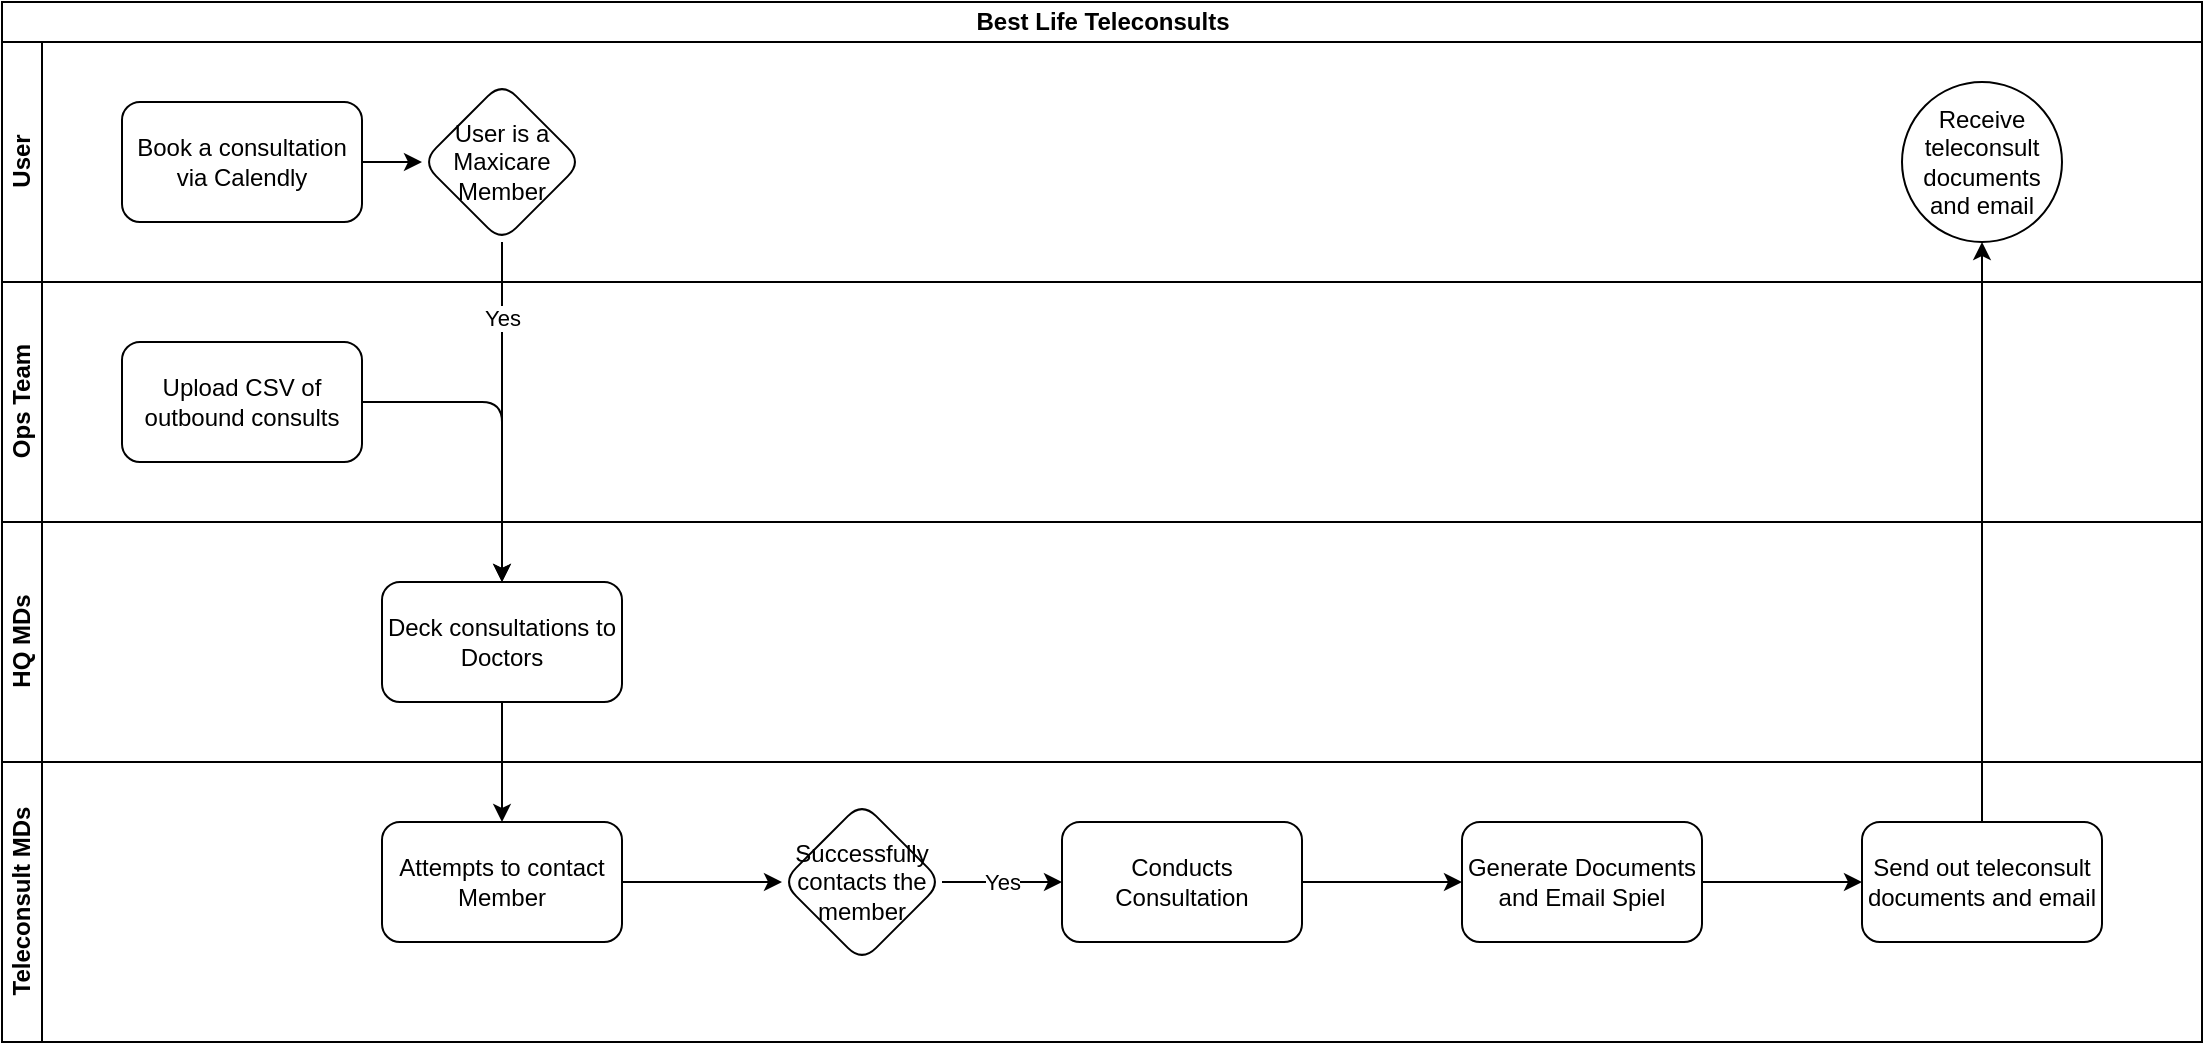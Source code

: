 <mxfile>
    <diagram id="g8R7BBTLzhkVM3yIRRlQ" name="Page-1">
        <mxGraphModel dx="650" dy="647" grid="1" gridSize="10" guides="1" tooltips="1" connect="1" arrows="1" fold="1" page="1" pageScale="1" pageWidth="850" pageHeight="1100" math="0" shadow="0">
            <root>
                <mxCell id="0"/>
                <mxCell id="1" parent="0"/>
                <mxCell id="2" value="Best Life Teleconsults" style="swimlane;childLayout=stackLayout;resizeParent=1;resizeParentMax=0;horizontal=1;startSize=20;horizontalStack=0;html=1;swimlaneFillColor=#FFFFFF;" parent="1" vertex="1">
                    <mxGeometry x="90" y="140" width="1100" height="520" as="geometry"/>
                </mxCell>
                <mxCell id="3" value="User" style="swimlane;startSize=20;horizontal=0;html=1;" parent="2" vertex="1">
                    <mxGeometry y="20" width="1100" height="120" as="geometry"/>
                </mxCell>
                <mxCell id="13" value="" style="edgeStyle=none;html=1;" parent="3" source="8" target="12" edge="1">
                    <mxGeometry relative="1" as="geometry"/>
                </mxCell>
                <mxCell id="8" value="Book a consultation via Calendly" style="rounded=1;whiteSpace=wrap;html=1;" parent="3" vertex="1">
                    <mxGeometry x="60" y="30" width="120" height="60" as="geometry"/>
                </mxCell>
                <mxCell id="12" value="User is a Maxicare Member" style="rhombus;whiteSpace=wrap;html=1;rounded=1;" parent="3" vertex="1">
                    <mxGeometry x="210" y="20" width="80" height="80" as="geometry"/>
                </mxCell>
                <mxCell id="28" value="Receive teleconsult documents and email" style="ellipse;whiteSpace=wrap;html=1;rounded=1;" parent="3" vertex="1">
                    <mxGeometry x="950" y="20" width="80" height="80" as="geometry"/>
                </mxCell>
                <mxCell id="4" value="Ops Team&lt;br&gt;" style="swimlane;startSize=20;horizontal=0;html=1;" parent="2" vertex="1">
                    <mxGeometry y="140" width="1100" height="120" as="geometry"/>
                </mxCell>
                <mxCell id="9" value="Upload CSV of outbound consults" style="rounded=1;whiteSpace=wrap;html=1;" parent="4" vertex="1">
                    <mxGeometry x="60" y="30" width="120" height="60" as="geometry"/>
                </mxCell>
                <mxCell id="5" value="HQ MDs" style="swimlane;startSize=20;horizontal=0;html=1;" parent="2" vertex="1">
                    <mxGeometry y="260" width="1100" height="120" as="geometry"/>
                </mxCell>
                <mxCell id="7" value="Deck consultations to Doctors" style="rounded=1;whiteSpace=wrap;html=1;" parent="5" vertex="1">
                    <mxGeometry x="190" y="30" width="120" height="60" as="geometry"/>
                </mxCell>
                <mxCell id="14" style="edgeStyle=none;html=1;entryX=0.5;entryY=0;entryDx=0;entryDy=0;" parent="2" source="12" target="7" edge="1">
                    <mxGeometry relative="1" as="geometry"/>
                </mxCell>
                <mxCell id="15" value="Yes" style="edgeLabel;html=1;align=center;verticalAlign=middle;resizable=0;points=[];" parent="14" vertex="1" connectable="0">
                    <mxGeometry x="-0.553" relative="1" as="geometry">
                        <mxPoint as="offset"/>
                    </mxGeometry>
                </mxCell>
                <mxCell id="17" value="" style="edgeStyle=none;html=1;" parent="2" source="7" target="16" edge="1">
                    <mxGeometry relative="1" as="geometry"/>
                </mxCell>
                <mxCell id="6" value="Teleconsult MDs" style="swimlane;startSize=20;horizontal=0;html=1;" parent="2" vertex="1">
                    <mxGeometry y="380" width="1100" height="140" as="geometry"/>
                </mxCell>
                <mxCell id="16" value="Attempts to contact Member" style="whiteSpace=wrap;html=1;rounded=1;" parent="6" vertex="1">
                    <mxGeometry x="190" y="30" width="120" height="60" as="geometry"/>
                </mxCell>
                <mxCell id="22" value="Yes" style="edgeStyle=none;html=1;" parent="6" source="19" target="21" edge="1">
                    <mxGeometry relative="1" as="geometry"/>
                </mxCell>
                <mxCell id="19" value="Successfully contacts the member" style="rhombus;whiteSpace=wrap;html=1;rounded=1;" parent="6" vertex="1">
                    <mxGeometry x="390" y="20" width="80" height="80" as="geometry"/>
                </mxCell>
                <mxCell id="20" style="edgeStyle=none;html=1;" parent="6" source="16" target="19" edge="1">
                    <mxGeometry relative="1" as="geometry">
                        <Array as="points">
                            <mxPoint x="390" y="60"/>
                        </Array>
                    </mxGeometry>
                </mxCell>
                <mxCell id="24" value="" style="edgeStyle=none;html=1;" parent="6" source="21" target="23" edge="1">
                    <mxGeometry relative="1" as="geometry"/>
                </mxCell>
                <mxCell id="21" value="Conducts Consultation" style="whiteSpace=wrap;html=1;rounded=1;" parent="6" vertex="1">
                    <mxGeometry x="530" y="30" width="120" height="60" as="geometry"/>
                </mxCell>
                <mxCell id="26" value="" style="edgeStyle=none;html=1;" parent="6" source="23" target="25" edge="1">
                    <mxGeometry relative="1" as="geometry"/>
                </mxCell>
                <mxCell id="23" value="Generate Documents and Email Spiel" style="whiteSpace=wrap;html=1;rounded=1;" parent="6" vertex="1">
                    <mxGeometry x="730" y="30" width="120" height="60" as="geometry"/>
                </mxCell>
                <mxCell id="25" value="Send out teleconsult documents and email" style="whiteSpace=wrap;html=1;rounded=1;" parent="6" vertex="1">
                    <mxGeometry x="930" y="30" width="120" height="60" as="geometry"/>
                </mxCell>
                <mxCell id="29" value="" style="edgeStyle=none;html=1;" parent="2" source="25" target="28" edge="1">
                    <mxGeometry relative="1" as="geometry"/>
                </mxCell>
                <mxCell id="11" style="edgeStyle=none;html=1;" parent="1" source="9" edge="1">
                    <mxGeometry relative="1" as="geometry">
                        <mxPoint x="340" y="430" as="targetPoint"/>
                        <Array as="points">
                            <mxPoint x="340" y="340"/>
                        </Array>
                    </mxGeometry>
                </mxCell>
            </root>
        </mxGraphModel>
    </diagram>
</mxfile>